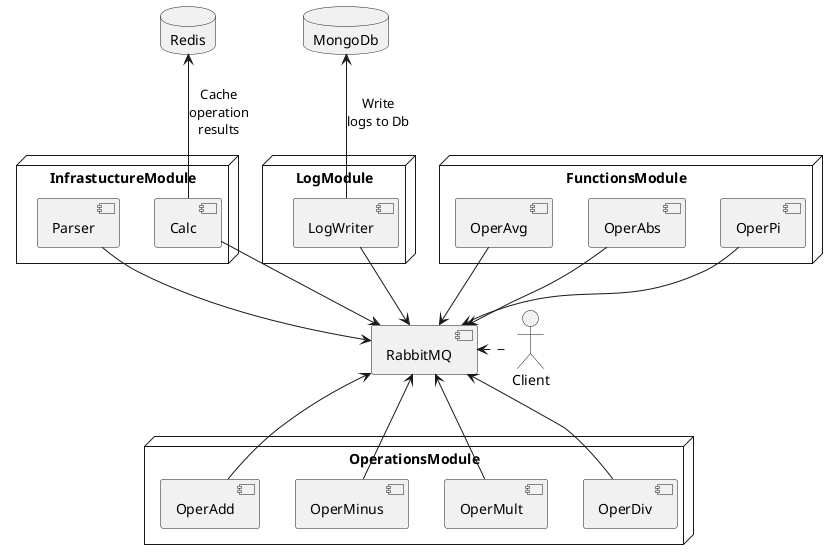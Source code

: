 @startuml

    actor Client

    node InfrastuctureModule{
        component Parser
        component Calc
    }

    node LogModule {
        component LogWriter
    }

    node OperationsModule {
        component OperAdd
        component OperMinus
        component OperMult
        component OperDiv
    }

    node FunctionsModule {
        component OperAvg
        component OperAbs
        component OperPi
    }

    component RabbitMQ
    database Redis
    database MongoDb

    Client .left.> RabbitMQ
    Parser --> RabbitMQ
    OperAdd -up-> RabbitMQ
    OperMinus -up-> RabbitMQ
    OperMult -up-> RabbitMQ
    OperDiv -up-> RabbitMQ
    OperAvg --> RabbitMQ
    OperAbs --> RabbitMQ
    OperPi --> RabbitMQ
    LogWriter --> RabbitMQ
    LogWriter -up-> MongoDb: Write\nlogs to Db

    Calc --> RabbitMQ
    Calc -up-> Redis: Cache\noperation\nresults
    



@endum